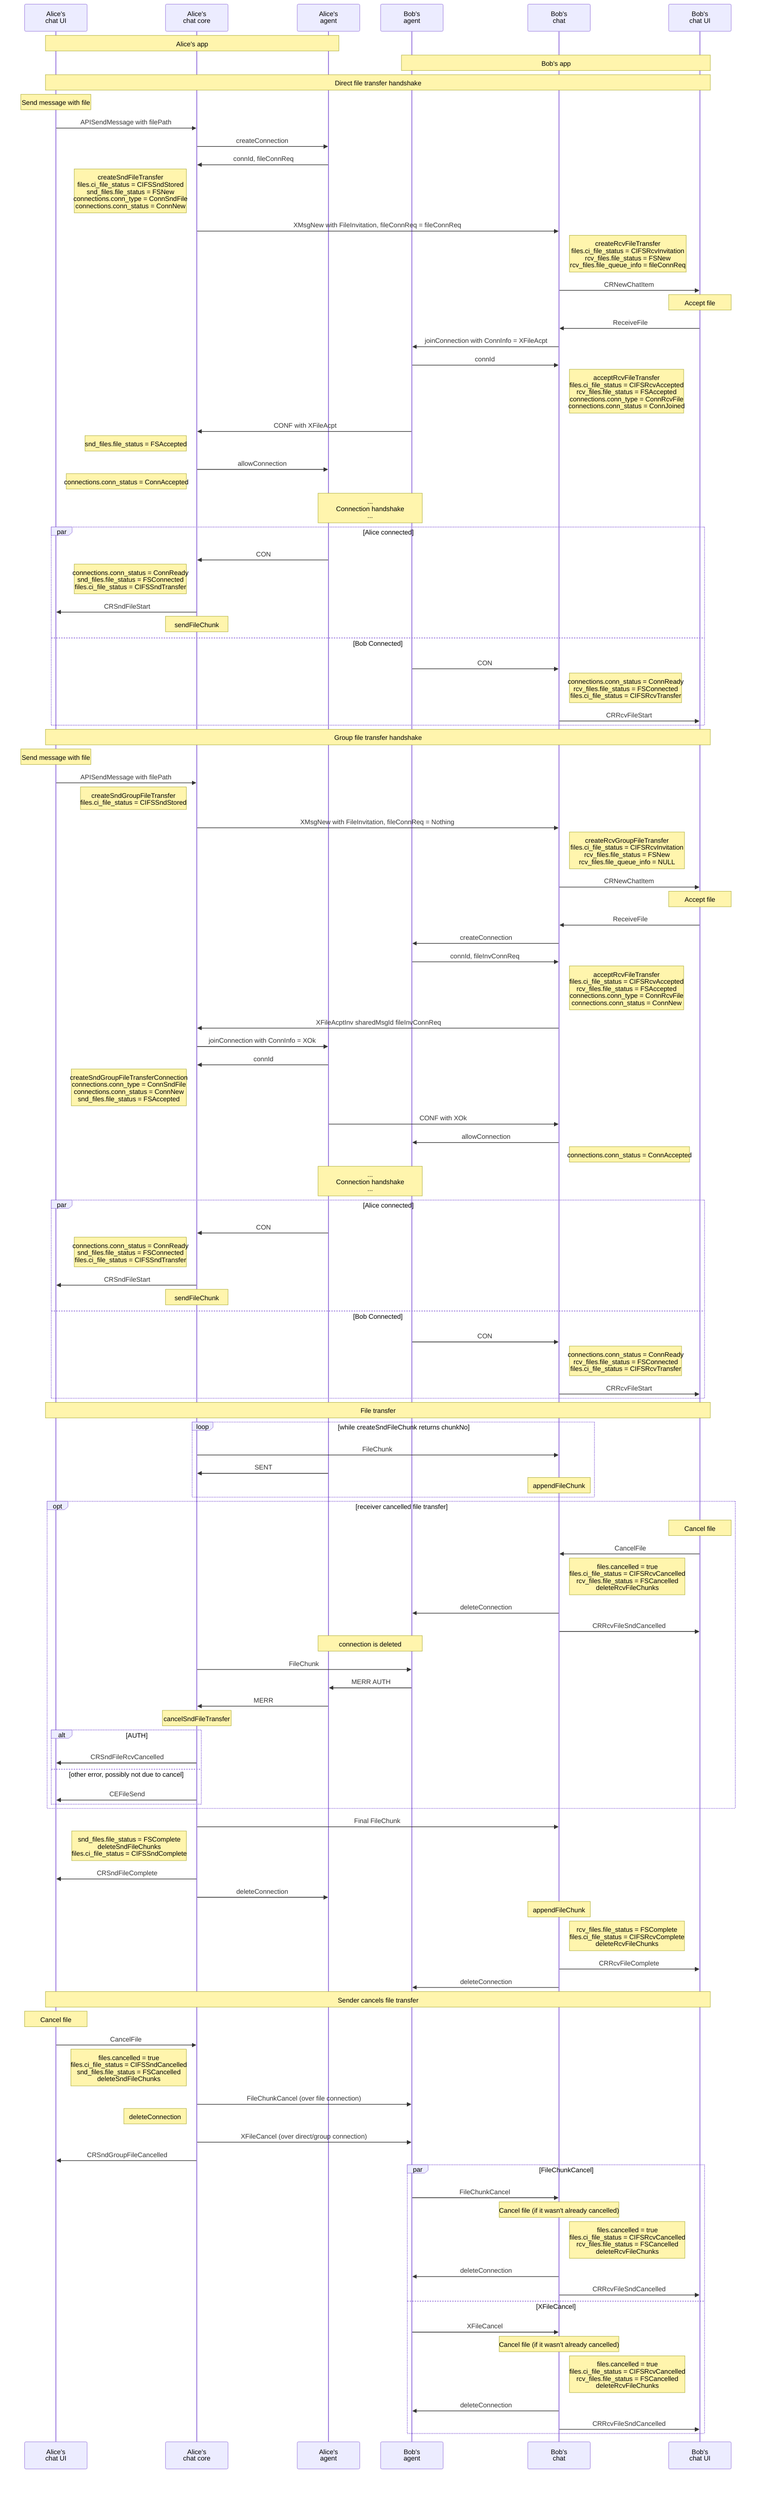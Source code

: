 sequenceDiagram
  participant AU as Alice's<br>chat UI
  participant AC as Alice's<br>chat core
  participant AA as Alice's<br>agent
  participant BA as Bob's<br>agent
  participant BC as Bob's<br>chat
  participant BU as Bob's<br>chat UI

  note over AU, AA: Alice's app
  note over BA, BU: Bob's app

  note over AU, BU: Direct file transfer handshake

  note over AU: Send message with file
  AU ->> AC: APISendMessage with filePath
  AC ->> AA: createConnection
  AA ->> AC: connId, fileConnReq
  note left of AC: createSndFileTransfer<br>files.ci_file_status = CIFSSndStored<br>snd_files.file_status = FSNew<br>connections.conn_type = ConnSndFile<br>connections.conn_status = ConnNew
  AC ->> BC: XMsgNew with FileInvitation, fileConnReq = fileConnReq
  note right of BC: createRcvFileTransfer<br>files.ci_file_status = CIFSRcvInvitation<br>rcv_files.file_status = FSNew<br>rcv_files.file_queue_info = fileConnReq
  BC ->> BU: CRNewChatItem
  note over BU: Accept file
  BU ->> BC: ReceiveFile
  BC ->> BA: joinConnection with ConnInfo = XFileAcpt
  BA ->> BC: connId
  note right of BC: acceptRcvFileTransfer<br>files.ci_file_status = CIFSRcvAccepted<br>rcv_files.file_status = FSAccepted<br>connections.conn_type = ConnRcvFile<br>connections.conn_status = ConnJoined
  BA ->> AC: CONF with XFileAcpt
  note left of AC: snd_files.file_status = FSAccepted
  AC ->> AA: allowConnection
  note left of AC: connections.conn_status = ConnAccepted
  note over AA, BA: ...<br>Connection handshake<br>...
  par Alice connected
    AA ->> AC: CON
    note left of AC: connections.conn_status = ConnReady<br>snd_files.file_status = FSConnected<br>files.ci_file_status = CIFSSndTransfer
    AC ->> AU: CRSndFileStart
    note over AC: sendFileChunk
  and Bob Connected
    BA ->> BC: CON
    note right of BC: connections.conn_status = ConnReady<br>rcv_files.file_status = FSConnected<br>files.ci_file_status = CIFSRcvTransfer
    BC ->> BU: CRRcvFileStart
  end

  note over AU, BU: Group file transfer handshake

  note over AU: Send message with file
  AU ->> AC: APISendMessage with filePath
  note left of AC: createSndGroupFileTransfer<br>files.ci_file_status = CIFSSndStored
  AC ->> BC: XMsgNew with FileInvitation, fileConnReq = Nothing
  note right of BC: createRcvGroupFileTransfer<br>files.ci_file_status = CIFSRcvInvitation<br>rcv_files.file_status = FSNew<br>rcv_files.file_queue_info = NULL
  BC ->> BU: CRNewChatItem
  note over BU: Accept file
  BU ->> BC: ReceiveFile
  BC ->> BA: createConnection
  BA ->> BC: connId, fileInvConnReq
  note right of BC: acceptRcvFileTransfer<br>files.ci_file_status = CIFSRcvAccepted<br>rcv_files.file_status = FSAccepted<br>connections.conn_type = ConnRcvFile<br>connections.conn_status = ConnNew
  BC ->> AC: XFileAcptInv sharedMsgId fileInvConnReq
  AC ->> AA: joinConnection with ConnInfo = XOk
  AA ->> AC: connId
  note left of AC: createSndGroupFileTransferConnection<br>connections.conn_type = ConnSndFile<br>connections.conn_status = ConnNew<br>snd_files.file_status = FSAccepted
  AA ->> BC: CONF with XOk
  BC ->> BA: allowConnection
  note right of BC: connections.conn_status = ConnAccepted
  note over AA, BA: ...<br>Connection handshake<br>...
  par Alice connected
    AA ->> AC: CON
    note left of AC: connections.conn_status = ConnReady<br>snd_files.file_status = FSConnected<br>files.ci_file_status = CIFSSndTransfer
    AC ->> AU: CRSndFileStart
    note over AC: sendFileChunk
  and Bob Connected
    BA ->> BC: CON
    note right of BC: connections.conn_status = ConnReady<br>rcv_files.file_status = FSConnected<br>files.ci_file_status = CIFSRcvTransfer
    BC ->> BU: CRRcvFileStart
  end

  note over AU, BU: File transfer

  loop while createSndFileChunk returns chunkNo
    AC ->> BC: FileChunk
    AA ->> AC: SENT
    note over BC: appendFileChunk
  end
  opt receiver cancelled file transfer
    note over BU: Cancel file
    BU ->> BC: CancelFile
    note right of BC: files.cancelled = true<br>files.ci_file_status = CIFSRcvCancelled<br>rcv_files.file_status = FSCancelled<br>deleteRcvFileChunks
    BC ->> BA: deleteConnection
    BC ->> BU: CRRcvFileSndCancelled
    note over AA, BA: connection is deleted
    AC ->> BA: FileChunk
    BA ->> AA: MERR AUTH
    AA ->> AC: MERR
    note over AC: cancelSndFileTransfer
    alt AUTH
      AC ->> AU: CRSndFileRcvCancelled
    else other error, possibly not due to cancel
      AC ->> AU: CEFileSend
    end
  end
  AC ->> BC: Final FileChunk
  note left of AC: snd_files.file_status = FSComplete<br>deleteSndFileChunks<br>files.ci_file_status = CIFSSndComplete
  AC ->> AU: CRSndFileComplete
  AC ->> AA: deleteConnection
  note over BC: appendFileChunk
  note right of BC: rcv_files.file_status = FSComplete<br>files.ci_file_status = CIFSRcvComplete<br>deleteRcvFileChunks
  BC ->> BU: CRRcvFileComplete
  BC ->> BA: deleteConnection

  note over AU, BU: Sender cancels file transfer

  note over AU: Cancel file
  AU ->> AC: CancelFile
  note left of AC: files.cancelled = true<br>files.ci_file_status = CIFSSndCancelled<br>snd_files.file_status = FSCancelled<br>deleteSndFileChunks
  AC ->> BA: FileChunkCancel (over file connection)
  note left of AC: deleteConnection
  AC ->> BA: XFileCancel (over direct/group connection)
  AC ->> AU: CRSndGroupFileCancelled
  par FileChunkCancel
    BA ->> BC: FileChunkCancel
    note over BC: Cancel file (if it wasn't already cancelled)
    note right of BC: files.cancelled = true<br>files.ci_file_status = CIFSRcvCancelled<br>rcv_files.file_status = FSCancelled<br>deleteRcvFileChunks
    BC ->> BA: deleteConnection
    BC ->> BU: CRRcvFileSndCancelled
  and XFileCancel
    BA ->> BC: XFileCancel
    note over BC: Cancel file (if it wasn't already cancelled)
    note right of BC: files.cancelled = true<br>files.ci_file_status = CIFSRcvCancelled<br>rcv_files.file_status = FSCancelled<br>deleteRcvFileChunks
    BC ->> BA: deleteConnection
    BC ->> BU: CRRcvFileSndCancelled
  end
